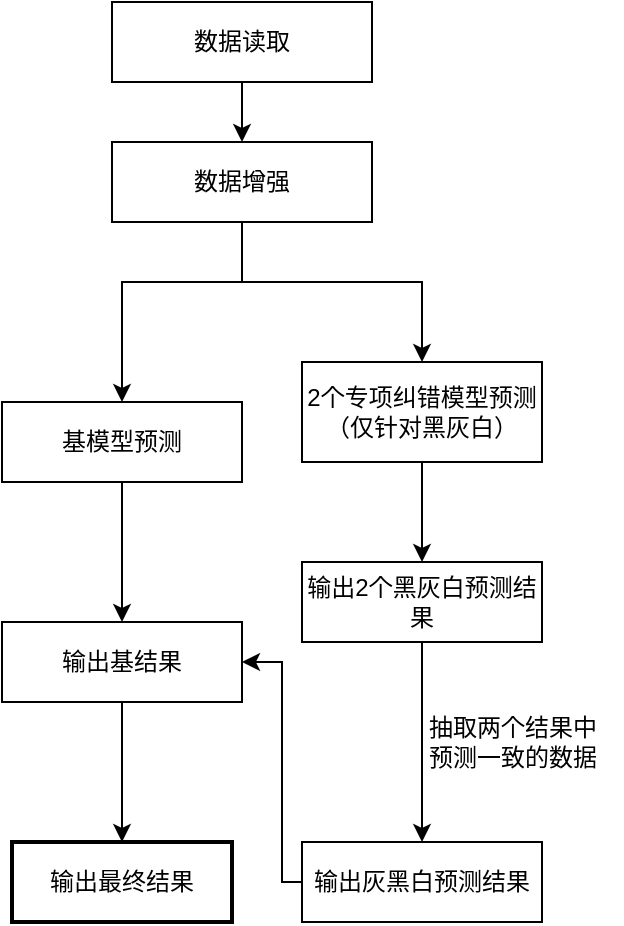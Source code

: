 <mxfile version="20.5.1" type="github">
  <diagram id="ztrk6C41VKz0y3JBxmpR" name="第 1 页">
    <mxGraphModel dx="1422" dy="794" grid="1" gridSize="10" guides="1" tooltips="1" connect="1" arrows="1" fold="1" page="1" pageScale="1" pageWidth="827" pageHeight="1169" math="0" shadow="0">
      <root>
        <mxCell id="0" />
        <mxCell id="1" parent="0" />
        <mxCell id="v_nW382A8O7cPtC-BspA-4" value="" style="edgeStyle=orthogonalEdgeStyle;rounded=0;orthogonalLoop=1;jettySize=auto;html=1;" parent="1" source="v_nW382A8O7cPtC-BspA-1" target="v_nW382A8O7cPtC-BspA-2" edge="1">
          <mxGeometry relative="1" as="geometry" />
        </mxCell>
        <mxCell id="v_nW382A8O7cPtC-BspA-1" value="数据读取" style="rounded=0;whiteSpace=wrap;html=1;" parent="1" vertex="1">
          <mxGeometry x="305" y="100" width="130" height="40" as="geometry" />
        </mxCell>
        <mxCell id="v_nW382A8O7cPtC-BspA-23" style="edgeStyle=orthogonalEdgeStyle;rounded=0;orthogonalLoop=1;jettySize=auto;html=1;entryX=0.5;entryY=0;entryDx=0;entryDy=0;" parent="1" source="v_nW382A8O7cPtC-BspA-2" target="v_nW382A8O7cPtC-BspA-7" edge="1">
          <mxGeometry relative="1" as="geometry">
            <Array as="points">
              <mxPoint x="370" y="240" />
              <mxPoint x="310" y="240" />
            </Array>
          </mxGeometry>
        </mxCell>
        <mxCell id="v_nW382A8O7cPtC-BspA-24" style="edgeStyle=orthogonalEdgeStyle;rounded=0;orthogonalLoop=1;jettySize=auto;html=1;" parent="1" source="v_nW382A8O7cPtC-BspA-2" target="v_nW382A8O7cPtC-BspA-15" edge="1">
          <mxGeometry relative="1" as="geometry">
            <Array as="points">
              <mxPoint x="370" y="240" />
              <mxPoint x="460" y="240" />
            </Array>
          </mxGeometry>
        </mxCell>
        <mxCell id="v_nW382A8O7cPtC-BspA-2" value="数据增强" style="rounded=0;whiteSpace=wrap;html=1;" parent="1" vertex="1">
          <mxGeometry x="305" y="170" width="130" height="40" as="geometry" />
        </mxCell>
        <mxCell id="v_nW382A8O7cPtC-BspA-10" value="" style="edgeStyle=orthogonalEdgeStyle;rounded=0;orthogonalLoop=1;jettySize=auto;html=1;" parent="1" source="v_nW382A8O7cPtC-BspA-7" target="v_nW382A8O7cPtC-BspA-9" edge="1">
          <mxGeometry relative="1" as="geometry" />
        </mxCell>
        <mxCell id="v_nW382A8O7cPtC-BspA-7" value="基模型预测" style="rounded=0;whiteSpace=wrap;html=1;" parent="1" vertex="1">
          <mxGeometry x="250" y="300" width="120" height="40" as="geometry" />
        </mxCell>
        <mxCell id="v_nW382A8O7cPtC-BspA-9" value="输出基结果" style="rounded=0;whiteSpace=wrap;html=1;" parent="1" vertex="1">
          <mxGeometry x="250" y="410" width="120" height="40" as="geometry" />
        </mxCell>
        <mxCell id="J7_sKY_6R6kmcWjidaE_-4" value="" style="edgeStyle=orthogonalEdgeStyle;rounded=0;orthogonalLoop=1;jettySize=auto;html=1;" edge="1" parent="1" source="v_nW382A8O7cPtC-BspA-15" target="J7_sKY_6R6kmcWjidaE_-3">
          <mxGeometry relative="1" as="geometry" />
        </mxCell>
        <mxCell id="v_nW382A8O7cPtC-BspA-15" value="2个专项纠错模型预测&lt;br&gt;（仅针对黑灰白）" style="rounded=0;whiteSpace=wrap;html=1;" parent="1" vertex="1">
          <mxGeometry x="400" y="280" width="120" height="50" as="geometry" />
        </mxCell>
        <mxCell id="v_nW382A8O7cPtC-BspA-25" value="抽取两个结果中&lt;br&gt;预测一致的数据" style="text;html=1;align=center;verticalAlign=middle;resizable=0;points=[];autosize=1;strokeColor=none;fillColor=none;" parent="1" vertex="1">
          <mxGeometry x="450" y="450" width="110" height="40" as="geometry" />
        </mxCell>
        <mxCell id="v_nW382A8O7cPtC-BspA-29" value="输出最终结果" style="whiteSpace=wrap;html=1;strokeWidth=2;" parent="1" vertex="1">
          <mxGeometry x="255" y="520" width="110" height="40" as="geometry" />
        </mxCell>
        <mxCell id="J7_sKY_6R6kmcWjidaE_-6" value="" style="edgeStyle=orthogonalEdgeStyle;rounded=0;orthogonalLoop=1;jettySize=auto;html=1;" edge="1" parent="1" source="J7_sKY_6R6kmcWjidaE_-3" target="J7_sKY_6R6kmcWjidaE_-5">
          <mxGeometry relative="1" as="geometry" />
        </mxCell>
        <mxCell id="J7_sKY_6R6kmcWjidaE_-3" value="输出2个黑灰白预测结果" style="rounded=0;whiteSpace=wrap;html=1;" vertex="1" parent="1">
          <mxGeometry x="400" y="380" width="120" height="40" as="geometry" />
        </mxCell>
        <mxCell id="J7_sKY_6R6kmcWjidaE_-5" value="输出灰黑白预测结果" style="rounded=0;whiteSpace=wrap;html=1;" vertex="1" parent="1">
          <mxGeometry x="400" y="520" width="120" height="40" as="geometry" />
        </mxCell>
        <mxCell id="J7_sKY_6R6kmcWjidaE_-9" value="" style="endArrow=classic;html=1;rounded=0;entryX=1;entryY=0.5;entryDx=0;entryDy=0;" edge="1" parent="1" target="v_nW382A8O7cPtC-BspA-9">
          <mxGeometry width="50" height="50" relative="1" as="geometry">
            <mxPoint x="400" y="540" as="sourcePoint" />
            <mxPoint x="470" y="410" as="targetPoint" />
            <Array as="points">
              <mxPoint x="390" y="540" />
              <mxPoint x="390" y="530" />
              <mxPoint x="390" y="430" />
              <mxPoint x="380" y="430" />
            </Array>
          </mxGeometry>
        </mxCell>
        <mxCell id="J7_sKY_6R6kmcWjidaE_-12" value="" style="endArrow=classic;html=1;rounded=0;entryX=0.5;entryY=0;entryDx=0;entryDy=0;exitX=0.5;exitY=1;exitDx=0;exitDy=0;" edge="1" parent="1" source="v_nW382A8O7cPtC-BspA-9" target="v_nW382A8O7cPtC-BspA-29">
          <mxGeometry width="50" height="50" relative="1" as="geometry">
            <mxPoint x="390" y="430" as="sourcePoint" />
            <mxPoint x="440" y="380" as="targetPoint" />
          </mxGeometry>
        </mxCell>
      </root>
    </mxGraphModel>
  </diagram>
</mxfile>
